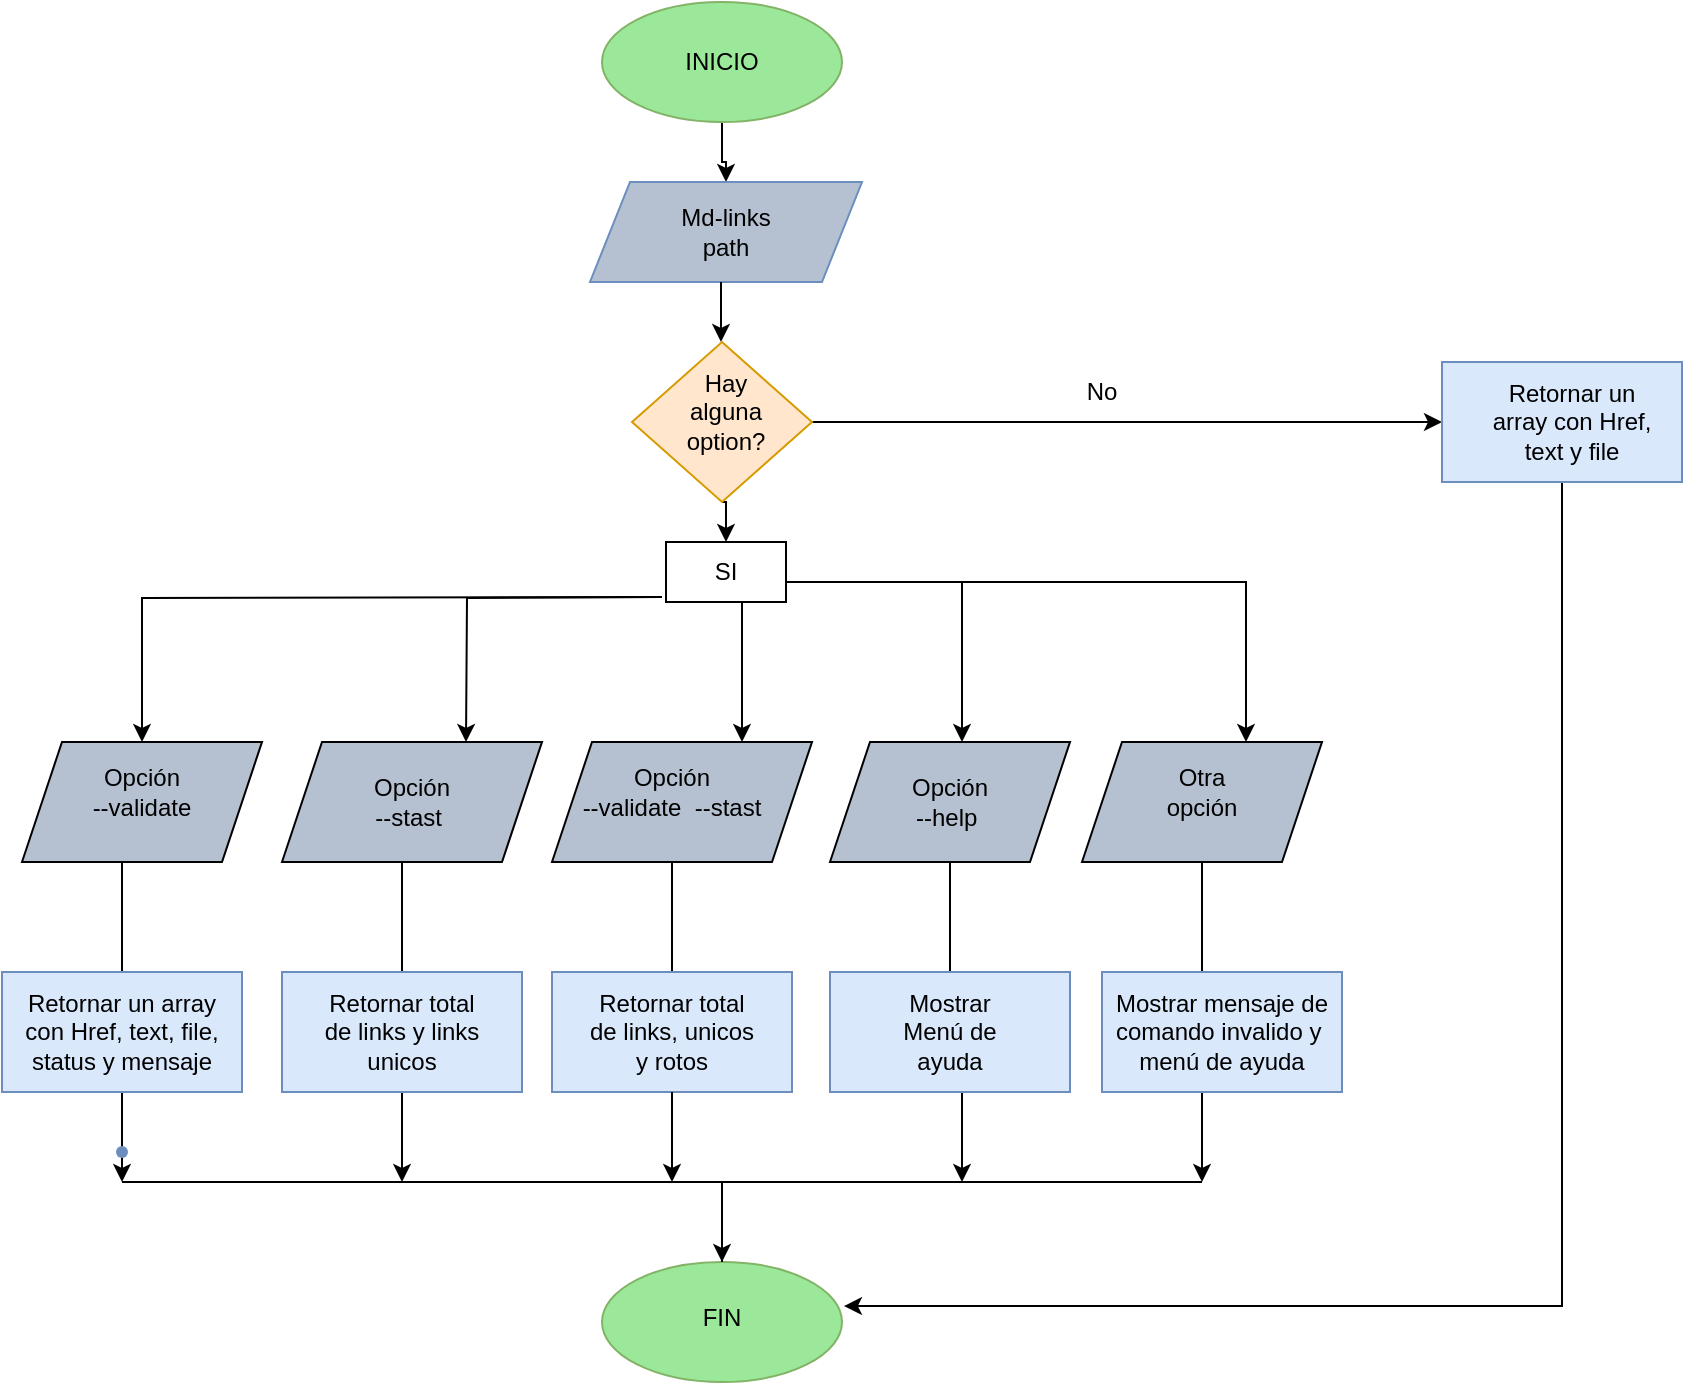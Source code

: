<mxfile version="20.8.10" type="github"><diagram id="jWVIsA6721pzHVhE-okv" name="Página-1"><mxGraphModel dx="1765" dy="667" grid="1" gridSize="10" guides="1" tooltips="1" connect="1" arrows="1" fold="1" page="1" pageScale="1" pageWidth="827" pageHeight="1169" math="0" shadow="0"><root><mxCell id="0"/><mxCell id="1" parent="0"/><mxCell id="EXQRkA9rrMbIiQ0dh7IS-39" value="" style="edgeStyle=none;rounded=0;orthogonalLoop=1;jettySize=auto;html=1;" edge="1" parent="1"><mxGeometry relative="1" as="geometry"><mxPoint x="600" y="550" as="sourcePoint"/><mxPoint x="600" y="600" as="targetPoint"/></mxGeometry></mxCell><mxCell id="EXQRkA9rrMbIiQ0dh7IS-38" value="" style="edgeStyle=none;rounded=0;orthogonalLoop=1;jettySize=auto;html=1;" edge="1" parent="1"><mxGeometry relative="1" as="geometry"><mxPoint x="480" y="550" as="sourcePoint"/><mxPoint x="480" y="600" as="targetPoint"/></mxGeometry></mxCell><mxCell id="fPmXebfSPaODkmnna2RQ-17" value="" style="edgeStyle=orthogonalEdgeStyle;rounded=0;orthogonalLoop=1;jettySize=auto;html=1;" parent="1" source="fPmXebfSPaODkmnna2RQ-1" target="fPmXebfSPaODkmnna2RQ-3" edge="1"><mxGeometry relative="1" as="geometry"/></mxCell><mxCell id="fPmXebfSPaODkmnna2RQ-1" value="" style="ellipse;whiteSpace=wrap;html=1;fillColor=#9BE89B;strokeColor=#82b366;" parent="1" vertex="1"><mxGeometry x="300" y="10" width="120" height="60" as="geometry"/></mxCell><mxCell id="fPmXebfSPaODkmnna2RQ-2" value="INICIO" style="text;html=1;strokeColor=none;fillColor=none;align=center;verticalAlign=middle;whiteSpace=wrap;rounded=0;" parent="1" vertex="1"><mxGeometry x="330" y="25" width="60" height="30" as="geometry"/></mxCell><mxCell id="fPmXebfSPaODkmnna2RQ-3" value="" style="shape=parallelogram;perimeter=parallelogramPerimeter;whiteSpace=wrap;html=1;fixedSize=1;fillColor=#B5C1D1;strokeColor=#6c8ebf;" parent="1" vertex="1"><mxGeometry x="294" y="100" width="136" height="50" as="geometry"/></mxCell><mxCell id="fPmXebfSPaODkmnna2RQ-11" value="" style="edgeStyle=orthogonalEdgeStyle;rounded=0;orthogonalLoop=1;jettySize=auto;html=1;" parent="1" edge="1"><mxGeometry relative="1" as="geometry"><mxPoint x="359.5" y="150" as="sourcePoint"/><mxPoint x="359.5" y="180" as="targetPoint"/><Array as="points"><mxPoint x="359.5" y="152"/></Array></mxGeometry></mxCell><mxCell id="fPmXebfSPaODkmnna2RQ-23" value="" style="edgeStyle=orthogonalEdgeStyle;rounded=0;orthogonalLoop=1;jettySize=auto;html=1;" parent="1" source="fPmXebfSPaODkmnna2RQ-15" target="fPmXebfSPaODkmnna2RQ-22" edge="1"><mxGeometry relative="1" as="geometry"/></mxCell><mxCell id="fPmXebfSPaODkmnna2RQ-56" style="edgeStyle=orthogonalEdgeStyle;rounded=0;orthogonalLoop=1;jettySize=auto;html=1;exitX=0.5;exitY=1;exitDx=0;exitDy=0;entryX=0.5;entryY=0;entryDx=0;entryDy=0;" parent="1" source="fPmXebfSPaODkmnna2RQ-15" target="fPmXebfSPaODkmnna2RQ-55" edge="1"><mxGeometry relative="1" as="geometry"/></mxCell><mxCell id="fPmXebfSPaODkmnna2RQ-15" value="" style="rhombus;whiteSpace=wrap;html=1;fillColor=#ffe6cc;strokeColor=#d79b00;" parent="1" vertex="1"><mxGeometry x="315" y="180" width="90" height="80" as="geometry"/></mxCell><mxCell id="fPmXebfSPaODkmnna2RQ-18" value="Hay alguna option?" style="text;html=1;strokeColor=none;fillColor=none;align=center;verticalAlign=middle;whiteSpace=wrap;rounded=0;" parent="1" vertex="1"><mxGeometry x="332" y="200" width="60" height="30" as="geometry"/></mxCell><mxCell id="fPmXebfSPaODkmnna2RQ-19" value="Md-links path" style="text;html=1;strokeColor=none;fillColor=none;align=center;verticalAlign=middle;whiteSpace=wrap;rounded=0;" parent="1" vertex="1"><mxGeometry x="332" y="115" width="60" height="20" as="geometry"/></mxCell><mxCell id="fPmXebfSPaODkmnna2RQ-31" style="edgeStyle=orthogonalEdgeStyle;rounded=0;orthogonalLoop=1;jettySize=auto;html=1;exitX=0.5;exitY=1;exitDx=0;exitDy=0;entryX=1.008;entryY=0.367;entryDx=0;entryDy=0;entryPerimeter=0;" parent="1" source="fPmXebfSPaODkmnna2RQ-22" target="fPmXebfSPaODkmnna2RQ-26" edge="1"><mxGeometry relative="1" as="geometry"><mxPoint x="510" y="550" as="targetPoint"/></mxGeometry></mxCell><mxCell id="fPmXebfSPaODkmnna2RQ-22" value="" style="whiteSpace=wrap;html=1;fillColor=#dae8fc;strokeColor=#6c8ebf;" parent="1" vertex="1"><mxGeometry x="720" y="190" width="120" height="60" as="geometry"/></mxCell><mxCell id="fPmXebfSPaODkmnna2RQ-24" value="No" style="text;html=1;strokeColor=none;fillColor=none;align=center;verticalAlign=middle;whiteSpace=wrap;rounded=0;" parent="1" vertex="1"><mxGeometry x="520" y="190" width="60" height="30" as="geometry"/></mxCell><mxCell id="fPmXebfSPaODkmnna2RQ-25" value="Retornar un array con Href, text y file" style="text;html=1;strokeColor=none;fillColor=none;align=center;verticalAlign=middle;whiteSpace=wrap;rounded=0;" parent="1" vertex="1"><mxGeometry x="740" y="205" width="90" height="30" as="geometry"/></mxCell><mxCell id="fPmXebfSPaODkmnna2RQ-26" value="" style="ellipse;whiteSpace=wrap;html=1;fillColor=#9BE89B;strokeColor=#82b366;" parent="1" vertex="1"><mxGeometry x="300" y="640" width="120" height="60" as="geometry"/></mxCell><mxCell id="fPmXebfSPaODkmnna2RQ-27" value="FIN" style="text;html=1;strokeColor=none;fillColor=none;align=center;verticalAlign=middle;whiteSpace=wrap;rounded=0;" parent="1" vertex="1"><mxGeometry x="330" y="650" width="60" height="35" as="geometry"/></mxCell><mxCell id="fPmXebfSPaODkmnna2RQ-40" value="" style="edgeStyle=orthogonalEdgeStyle;rounded=0;orthogonalLoop=1;jettySize=auto;html=1;entryX=0.5;entryY=0;entryDx=0;entryDy=0;" parent="1" target="fPmXebfSPaODkmnna2RQ-34" edge="1"><mxGeometry relative="1" as="geometry"><mxPoint x="330" y="307.5" as="sourcePoint"/><mxPoint x="70" y="300" as="targetPoint"/></mxGeometry></mxCell><mxCell id="fPmXebfSPaODkmnna2RQ-42" value="" style="edgeStyle=orthogonalEdgeStyle;rounded=0;orthogonalLoop=1;jettySize=auto;html=1;entryX=0.75;entryY=0;entryDx=0;entryDy=0;exitX=1;exitY=0.5;exitDx=0;exitDy=0;" parent="1" edge="1" source="fPmXebfSPaODkmnna2RQ-55"><mxGeometry relative="1" as="geometry"><mxPoint x="290" y="300" as="sourcePoint"/><mxPoint x="480" y="380" as="targetPoint"/><Array as="points"><mxPoint x="392" y="300"/><mxPoint x="480" y="300"/></Array></mxGeometry></mxCell><mxCell id="fPmXebfSPaODkmnna2RQ-46" style="edgeStyle=orthogonalEdgeStyle;rounded=0;orthogonalLoop=1;jettySize=auto;html=1;entryX=0.5;entryY=0;entryDx=0;entryDy=0;" parent="1" edge="1"><mxGeometry relative="1" as="geometry"><mxPoint x="330" y="307.5" as="sourcePoint"/><mxPoint x="232" y="380" as="targetPoint"/></mxGeometry></mxCell><mxCell id="fPmXebfSPaODkmnna2RQ-48" value="" style="edgeStyle=orthogonalEdgeStyle;rounded=0;orthogonalLoop=1;jettySize=auto;html=1;exitX=0.75;exitY=1;exitDx=0;exitDy=0;" parent="1" source="fPmXebfSPaODkmnna2RQ-55" target="fPmXebfSPaODkmnna2RQ-36" edge="1"><mxGeometry relative="1" as="geometry"><mxPoint x="360" y="330" as="sourcePoint"/><mxPoint x="310" y="370" as="targetPoint"/><Array as="points"><mxPoint x="370" y="310"/></Array></mxGeometry></mxCell><mxCell id="EXQRkA9rrMbIiQ0dh7IS-17" value="" style="edgeStyle=orthogonalEdgeStyle;rounded=0;orthogonalLoop=1;jettySize=auto;html=1;" edge="1" parent="1" source="fPmXebfSPaODkmnna2RQ-34" target="fPmXebfSPaODkmnna2RQ-63"><mxGeometry relative="1" as="geometry"><Array as="points"><mxPoint x="60" y="460"/><mxPoint x="60" y="460"/></Array></mxGeometry></mxCell><mxCell id="fPmXebfSPaODkmnna2RQ-34" value="" style="shape=parallelogram;perimeter=parallelogramPerimeter;whiteSpace=wrap;html=1;fixedSize=1;fillColor=#B5C1D1;" parent="1" vertex="1"><mxGeometry x="10" y="380" width="120" height="60" as="geometry"/></mxCell><mxCell id="EXQRkA9rrMbIiQ0dh7IS-20" value="" style="edgeStyle=orthogonalEdgeStyle;rounded=0;orthogonalLoop=1;jettySize=auto;html=1;" edge="1" parent="1" source="fPmXebfSPaODkmnna2RQ-36" target="fPmXebfSPaODkmnna2RQ-67"><mxGeometry relative="1" as="geometry"><Array as="points"><mxPoint x="335" y="460"/><mxPoint x="335" y="460"/></Array></mxGeometry></mxCell><mxCell id="fPmXebfSPaODkmnna2RQ-36" value="" style="shape=parallelogram;perimeter=parallelogramPerimeter;whiteSpace=wrap;html=1;fixedSize=1;fillColor=#B5C1D1;" parent="1" vertex="1"><mxGeometry x="275" y="380" width="130" height="60" as="geometry"/></mxCell><mxCell id="EXQRkA9rrMbIiQ0dh7IS-21" value="" style="edgeStyle=orthogonalEdgeStyle;rounded=0;orthogonalLoop=1;jettySize=auto;html=1;" edge="1" parent="1" source="fPmXebfSPaODkmnna2RQ-37" target="EXQRkA9rrMbIiQ0dh7IS-9"><mxGeometry relative="1" as="geometry"/></mxCell><mxCell id="fPmXebfSPaODkmnna2RQ-37" value="" style="shape=parallelogram;perimeter=parallelogramPerimeter;whiteSpace=wrap;html=1;fixedSize=1;fillColor=#B5C1D1;" parent="1" vertex="1"><mxGeometry x="414" y="380" width="120" height="60" as="geometry"/></mxCell><mxCell id="fPmXebfSPaODkmnna2RQ-49" value="Opción&lt;br&gt;--validate" style="text;html=1;strokeColor=none;fillColor=none;align=center;verticalAlign=middle;whiteSpace=wrap;rounded=0;" parent="1" vertex="1"><mxGeometry x="30" y="390" width="80" height="30" as="geometry"/></mxCell><mxCell id="fPmXebfSPaODkmnna2RQ-51" value="Opción&lt;br&gt;--validate&amp;nbsp; --stast" style="text;html=1;strokeColor=none;fillColor=none;align=center;verticalAlign=middle;whiteSpace=wrap;rounded=0;" parent="1" vertex="1"><mxGeometry x="265" y="390" width="140" height="30" as="geometry"/></mxCell><mxCell id="fPmXebfSPaODkmnna2RQ-52" value="Opción&lt;br&gt;--help&amp;nbsp;" style="text;html=1;strokeColor=none;fillColor=none;align=center;verticalAlign=middle;whiteSpace=wrap;rounded=0;" parent="1" vertex="1"><mxGeometry x="434" y="395" width="80" height="30" as="geometry"/></mxCell><mxCell id="fPmXebfSPaODkmnna2RQ-55" value="SI" style="text;html=1;align=center;verticalAlign=middle;whiteSpace=wrap;rounded=0;strokeColor=default;" parent="1" vertex="1"><mxGeometry x="332" y="280" width="60" height="30" as="geometry"/></mxCell><mxCell id="EXQRkA9rrMbIiQ0dh7IS-18" value="" style="edgeStyle=orthogonalEdgeStyle;rounded=0;orthogonalLoop=1;jettySize=auto;html=1;" edge="1" parent="1" source="fPmXebfSPaODkmnna2RQ-60" target="fPmXebfSPaODkmnna2RQ-65"><mxGeometry relative="1" as="geometry"><Array as="points"><mxPoint x="200" y="460"/><mxPoint x="200" y="460"/></Array></mxGeometry></mxCell><mxCell id="fPmXebfSPaODkmnna2RQ-60" value="" style="shape=parallelogram;perimeter=parallelogramPerimeter;whiteSpace=wrap;html=1;fixedSize=1;fillColor=#B5C1D1;" parent="1" vertex="1"><mxGeometry x="140" y="380" width="130" height="60" as="geometry"/></mxCell><mxCell id="fPmXebfSPaODkmnna2RQ-50" value="Opción&lt;br&gt;--stast&amp;nbsp;" style="text;html=1;strokeColor=none;fillColor=none;align=center;verticalAlign=middle;whiteSpace=wrap;rounded=0;" parent="1" vertex="1"><mxGeometry x="165" y="395" width="80" height="30" as="geometry"/></mxCell><mxCell id="EXQRkA9rrMbIiQ0dh7IS-27" value="" style="edgeStyle=orthogonalEdgeStyle;rounded=0;orthogonalLoop=1;jettySize=auto;html=1;" edge="1" parent="1" source="fPmXebfSPaODkmnna2RQ-62"><mxGeometry relative="1" as="geometry"><mxPoint x="60" y="600" as="targetPoint"/></mxGeometry></mxCell><mxCell id="fPmXebfSPaODkmnna2RQ-62" value="" style="whiteSpace=wrap;html=1;fillColor=#dae8fc;strokeColor=#6c8ebf;" parent="1" vertex="1"><mxGeometry y="495" width="120" height="60" as="geometry"/></mxCell><mxCell id="fPmXebfSPaODkmnna2RQ-63" value="Retornar un array con Href, text, file, status y mensaje" style="text;html=1;strokeColor=none;fillColor=none;align=center;verticalAlign=middle;whiteSpace=wrap;rounded=0;" parent="1" vertex="1"><mxGeometry x="5" y="510" width="110" height="30" as="geometry"/></mxCell><mxCell id="EXQRkA9rrMbIiQ0dh7IS-36" value="" style="edgeStyle=none;rounded=0;orthogonalLoop=1;jettySize=auto;html=1;" edge="1" parent="1" source="fPmXebfSPaODkmnna2RQ-64"><mxGeometry relative="1" as="geometry"><mxPoint x="200" y="600" as="targetPoint"/></mxGeometry></mxCell><mxCell id="fPmXebfSPaODkmnna2RQ-64" value="" style="whiteSpace=wrap;html=1;fillColor=#dae8fc;strokeColor=#6c8ebf;" parent="1" vertex="1"><mxGeometry x="140" y="495" width="120" height="60" as="geometry"/></mxCell><mxCell id="fPmXebfSPaODkmnna2RQ-65" value="Retornar total de links y links unicos" style="text;html=1;strokeColor=none;fillColor=none;align=center;verticalAlign=middle;whiteSpace=wrap;rounded=0;" parent="1" vertex="1"><mxGeometry x="155" y="510" width="90" height="30" as="geometry"/></mxCell><mxCell id="fPmXebfSPaODkmnna2RQ-66" value="" style="whiteSpace=wrap;html=1;fillColor=#dae8fc;strokeColor=#6c8ebf;" parent="1" vertex="1"><mxGeometry x="275" y="495" width="120" height="60" as="geometry"/></mxCell><mxCell id="fPmXebfSPaODkmnna2RQ-67" value="Retornar total de links, unicos y rotos" style="text;html=1;strokeColor=none;fillColor=none;align=center;verticalAlign=middle;whiteSpace=wrap;rounded=0;" parent="1" vertex="1"><mxGeometry x="290" y="510" width="90" height="30" as="geometry"/></mxCell><mxCell id="fPmXebfSPaODkmnna2RQ-68" value="" style="whiteSpace=wrap;html=1;fillColor=#dae8fc;strokeColor=#6c8ebf;" parent="1" vertex="1"><mxGeometry x="414" y="495" width="120" height="60" as="geometry"/></mxCell><mxCell id="EXQRkA9rrMbIiQ0dh7IS-22" value="" style="edgeStyle=orthogonalEdgeStyle;rounded=0;orthogonalLoop=1;jettySize=auto;html=1;" edge="1" parent="1" source="EXQRkA9rrMbIiQ0dh7IS-3" target="EXQRkA9rrMbIiQ0dh7IS-10"><mxGeometry relative="1" as="geometry"><Array as="points"><mxPoint x="600" y="490"/><mxPoint x="600" y="490"/></Array></mxGeometry></mxCell><mxCell id="EXQRkA9rrMbIiQ0dh7IS-3" value="" style="shape=parallelogram;perimeter=parallelogramPerimeter;whiteSpace=wrap;html=1;fixedSize=1;fillColor=#B5C1D1;" vertex="1" parent="1"><mxGeometry x="540" y="380" width="120" height="60" as="geometry"/></mxCell><mxCell id="EXQRkA9rrMbIiQ0dh7IS-4" value="" style="edgeStyle=orthogonalEdgeStyle;rounded=0;orthogonalLoop=1;jettySize=auto;html=1;entryX=0.75;entryY=0;entryDx=0;entryDy=0;" edge="1" parent="1"><mxGeometry relative="1" as="geometry"><mxPoint x="480" y="300" as="sourcePoint"/><mxPoint x="622" y="380" as="targetPoint"/><Array as="points"><mxPoint x="622" y="300"/></Array></mxGeometry></mxCell><mxCell id="EXQRkA9rrMbIiQ0dh7IS-7" value="&lt;font style=&quot;vertical-align: inherit;&quot;&gt;&lt;font style=&quot;vertical-align: inherit;&quot;&gt;Otra opción&lt;/font&gt;&lt;/font&gt;" style="text;html=1;strokeColor=none;fillColor=none;align=center;verticalAlign=middle;whiteSpace=wrap;rounded=0;" vertex="1" parent="1"><mxGeometry x="570" y="390" width="60" height="30" as="geometry"/></mxCell><mxCell id="EXQRkA9rrMbIiQ0dh7IS-8" value="" style="whiteSpace=wrap;html=1;fillColor=#dae8fc;strokeColor=#6c8ebf;" vertex="1" parent="1"><mxGeometry x="550" y="495" width="120" height="60" as="geometry"/></mxCell><mxCell id="EXQRkA9rrMbIiQ0dh7IS-9" value="&lt;font style=&quot;vertical-align: inherit;&quot;&gt;&lt;font style=&quot;vertical-align: inherit;&quot;&gt;Mostrar Menú de ayuda&lt;/font&gt;&lt;/font&gt;" style="text;html=1;strokeColor=none;fillColor=none;align=center;verticalAlign=middle;whiteSpace=wrap;rounded=0;" vertex="1" parent="1"><mxGeometry x="444" y="510" width="60" height="30" as="geometry"/></mxCell><mxCell id="EXQRkA9rrMbIiQ0dh7IS-10" value="&lt;font style=&quot;vertical-align: inherit;&quot;&gt;&lt;font style=&quot;vertical-align: inherit;&quot;&gt;&lt;font style=&quot;vertical-align: inherit;&quot;&gt;&lt;font style=&quot;vertical-align: inherit;&quot;&gt;Mostrar mensaje de comando invalido y&amp;nbsp;&lt;br&gt;menú de ayuda&lt;br&gt;&lt;/font&gt;&lt;/font&gt;&lt;/font&gt;&lt;/font&gt;" style="text;html=1;strokeColor=none;fillColor=none;align=center;verticalAlign=middle;whiteSpace=wrap;rounded=0;" vertex="1" parent="1"><mxGeometry x="550" y="510" width="120" height="30" as="geometry"/></mxCell><mxCell id="EXQRkA9rrMbIiQ0dh7IS-26" value="" style="shape=waypoint;sketch=0;size=6;pointerEvents=1;points=[];fillColor=#dae8fc;resizable=0;rotatable=0;perimeter=centerPerimeter;snapToPoint=1;strokeColor=#6c8ebf;" vertex="1" parent="1"><mxGeometry x="50" y="575" width="20" height="20" as="geometry"/></mxCell><mxCell id="EXQRkA9rrMbIiQ0dh7IS-34" value="" style="endArrow=none;html=1;rounded=0;" edge="1" parent="1"><mxGeometry width="50" height="50" relative="1" as="geometry"><mxPoint x="60" y="600" as="sourcePoint"/><mxPoint x="600" y="600" as="targetPoint"/><Array as="points"/></mxGeometry></mxCell><mxCell id="EXQRkA9rrMbIiQ0dh7IS-37" value="" style="edgeStyle=none;rounded=0;orthogonalLoop=1;jettySize=auto;html=1;exitX=0.5;exitY=1;exitDx=0;exitDy=0;" edge="1" parent="1" source="fPmXebfSPaODkmnna2RQ-66"><mxGeometry relative="1" as="geometry"><mxPoint x="340" y="570" as="sourcePoint"/><mxPoint x="335" y="600" as="targetPoint"/></mxGeometry></mxCell><mxCell id="EXQRkA9rrMbIiQ0dh7IS-41" value="" style="edgeStyle=none;rounded=0;orthogonalLoop=1;jettySize=auto;html=1;" edge="1" parent="1"><mxGeometry relative="1" as="geometry"><mxPoint x="360" y="640" as="sourcePoint"/><mxPoint x="360" y="640" as="targetPoint"/><Array as="points"><mxPoint x="360" y="600"/></Array></mxGeometry></mxCell></root></mxGraphModel></diagram></mxfile>